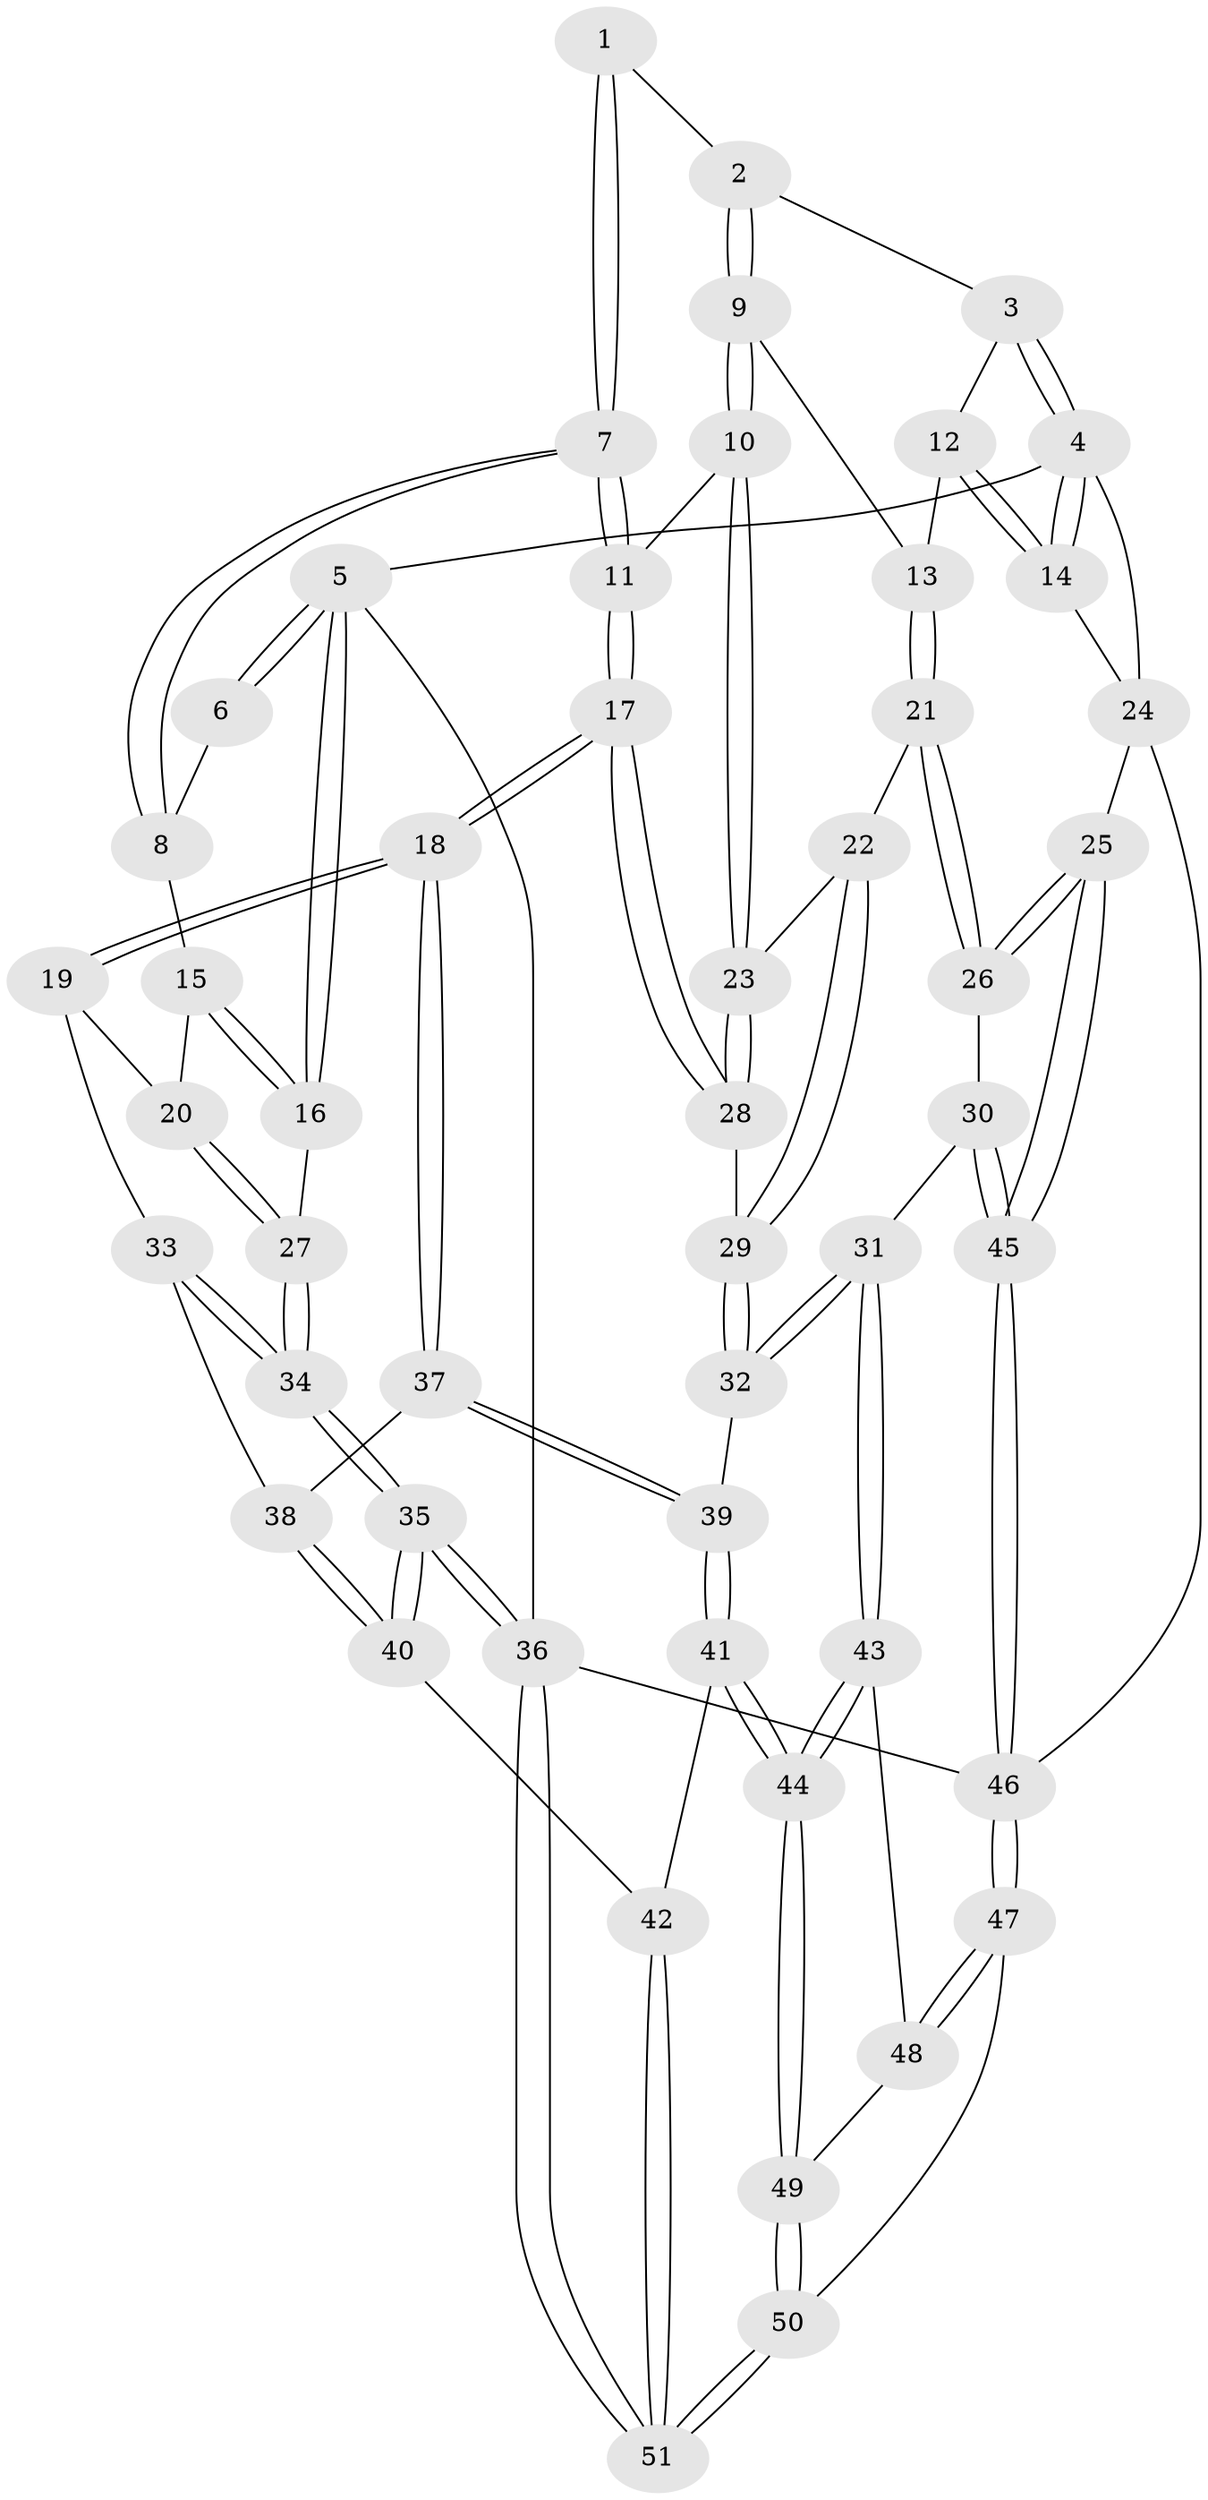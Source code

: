 // coarse degree distribution, {3: 0.46153846153846156, 5: 0.15384615384615385, 2: 0.23076923076923078, 4: 0.15384615384615385}
// Generated by graph-tools (version 1.1) at 2025/54/03/04/25 22:54:32]
// undirected, 51 vertices, 124 edges
graph export_dot {
  node [color=gray90,style=filled];
  1 [pos="+0.42027245231330623+0"];
  2 [pos="+0.6864028600469316+0"];
  3 [pos="+0.7472833341228083+0"];
  4 [pos="+1+0"];
  5 [pos="+0+0"];
  6 [pos="+0.024325302507686202+0"];
  7 [pos="+0.32284608020560124+0.1658196807242193"];
  8 [pos="+0.21502960129407697+0.16404706766349997"];
  9 [pos="+0.6916687955029667+0"];
  10 [pos="+0.4702957053806061+0.25162464851472427"];
  11 [pos="+0.3945227832083699+0.2543827884419674"];
  12 [pos="+0.991617954804491+0.17298221382409634"];
  13 [pos="+0.7681977283517739+0.15290619778578715"];
  14 [pos="+1+0.20661575941926963"];
  15 [pos="+0.2058843549012557+0.16908380279786245"];
  16 [pos="+0+0.0040717381421555504"];
  17 [pos="+0.3255532884762036+0.4485945329243911"];
  18 [pos="+0.29265436605329465+0.4952853575331572"];
  19 [pos="+0.16915072390745828+0.4175489745496472"];
  20 [pos="+0.12697597186283605+0.2883013702976426"];
  21 [pos="+0.7421225063939965+0.3326705756009667"];
  22 [pos="+0.6796527402137882+0.33829966502792236"];
  23 [pos="+0.5785972266875085+0.3210835460851876"];
  24 [pos="+1+0.507161315027873"];
  25 [pos="+1+0.5138195909110576"];
  26 [pos="+0.8668536571185326+0.4824347649895371"];
  27 [pos="+0+0.24384979158869974"];
  28 [pos="+0.5156408557518013+0.43937733131988044"];
  29 [pos="+0.5635662964721792+0.5142782436481531"];
  30 [pos="+0.7077361441115958+0.6149711883949068"];
  31 [pos="+0.6307089082015519+0.6368377634497743"];
  32 [pos="+0.5668242615463832+0.5812632267675644"];
  33 [pos="+0+0.4659291142698834"];
  34 [pos="+0+0.45997371390452063"];
  35 [pos="+0+0.8652870544552316"];
  36 [pos="+0+1"];
  37 [pos="+0.29751178249619464+0.5458082252288329"];
  38 [pos="+0.08927350638503502+0.5691296566962734"];
  39 [pos="+0.3006600226069558+0.5555889557997452"];
  40 [pos="+0+0.7413385678512067"];
  41 [pos="+0.2906004453679478+0.6319390192996298"];
  42 [pos="+0.1957415477605147+0.689469535445512"];
  43 [pos="+0.6035186828359572+0.6960196910620775"];
  44 [pos="+0.377904375192213+0.782412696640002"];
  45 [pos="+0.8407037860108565+0.8826717139541878"];
  46 [pos="+0.8074982123931667+1"];
  47 [pos="+0.6933528800485815+1"];
  48 [pos="+0.6291282132569384+0.8165580764142324"];
  49 [pos="+0.3777254590302319+0.8062585532556412"];
  50 [pos="+0.3708029439510518+1"];
  51 [pos="+0.1588195300159053+1"];
  1 -- 2;
  1 -- 7;
  1 -- 7;
  2 -- 3;
  2 -- 9;
  2 -- 9;
  3 -- 4;
  3 -- 4;
  3 -- 12;
  4 -- 5;
  4 -- 14;
  4 -- 14;
  4 -- 24;
  5 -- 6;
  5 -- 6;
  5 -- 16;
  5 -- 16;
  5 -- 36;
  6 -- 8;
  7 -- 8;
  7 -- 8;
  7 -- 11;
  7 -- 11;
  8 -- 15;
  9 -- 10;
  9 -- 10;
  9 -- 13;
  10 -- 11;
  10 -- 23;
  10 -- 23;
  11 -- 17;
  11 -- 17;
  12 -- 13;
  12 -- 14;
  12 -- 14;
  13 -- 21;
  13 -- 21;
  14 -- 24;
  15 -- 16;
  15 -- 16;
  15 -- 20;
  16 -- 27;
  17 -- 18;
  17 -- 18;
  17 -- 28;
  17 -- 28;
  18 -- 19;
  18 -- 19;
  18 -- 37;
  18 -- 37;
  19 -- 20;
  19 -- 33;
  20 -- 27;
  20 -- 27;
  21 -- 22;
  21 -- 26;
  21 -- 26;
  22 -- 23;
  22 -- 29;
  22 -- 29;
  23 -- 28;
  23 -- 28;
  24 -- 25;
  24 -- 46;
  25 -- 26;
  25 -- 26;
  25 -- 45;
  25 -- 45;
  26 -- 30;
  27 -- 34;
  27 -- 34;
  28 -- 29;
  29 -- 32;
  29 -- 32;
  30 -- 31;
  30 -- 45;
  30 -- 45;
  31 -- 32;
  31 -- 32;
  31 -- 43;
  31 -- 43;
  32 -- 39;
  33 -- 34;
  33 -- 34;
  33 -- 38;
  34 -- 35;
  34 -- 35;
  35 -- 36;
  35 -- 36;
  35 -- 40;
  35 -- 40;
  36 -- 51;
  36 -- 51;
  36 -- 46;
  37 -- 38;
  37 -- 39;
  37 -- 39;
  38 -- 40;
  38 -- 40;
  39 -- 41;
  39 -- 41;
  40 -- 42;
  41 -- 42;
  41 -- 44;
  41 -- 44;
  42 -- 51;
  42 -- 51;
  43 -- 44;
  43 -- 44;
  43 -- 48;
  44 -- 49;
  44 -- 49;
  45 -- 46;
  45 -- 46;
  46 -- 47;
  46 -- 47;
  47 -- 48;
  47 -- 48;
  47 -- 50;
  48 -- 49;
  49 -- 50;
  49 -- 50;
  50 -- 51;
  50 -- 51;
}
